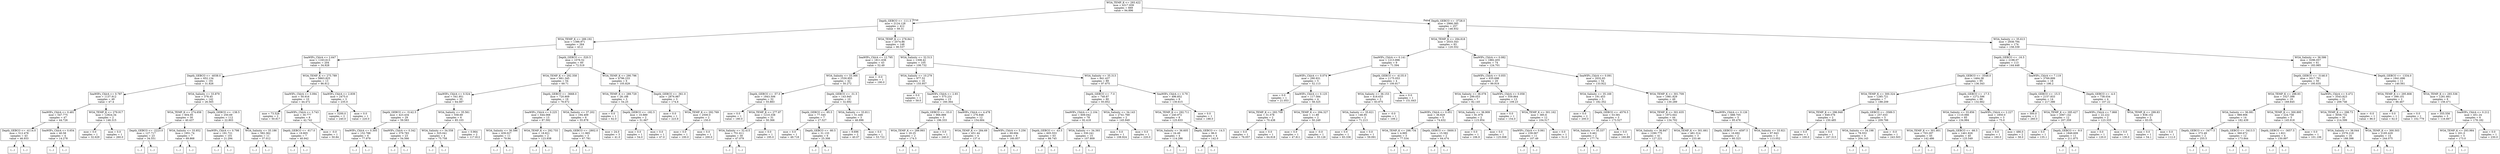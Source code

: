 digraph Tree {
node [shape=box] ;
0 [label="WOA_TEMP_K <= 293.422\nmse = 4317.939\nsamples = 669\nvalue = 94.896"] ;
1 [label="Depth_GEBCO <= -111.5\nmse = 2124.128\nsamples = 412\nvalue = 59.31"] ;
0 -> 1 [labeldistance=2.5, labelangle=45, headlabel="True"] ;
2 [label="WOA_TEMP_K <= 289.192\nmse = 1386.971\nsamples = 264\nvalue = 43.2"] ;
1 -> 2 ;
3 [label="SeaWIFs_ChlrA <= 2.647\nmse = 1163.613\nsamples = 204\nvalue = 34.928"] ;
2 -> 3 ;
4 [label="Depth_GEBCO <= -4038.0\nmse = 652.134\nsamples = 191\nvalue = 31.826"] ;
3 -> 4 ;
5 [label="SeaWIFs_ChlrA <= 0.787\nmse = 1137.912\nsamples = 49\nvalue = 47.4"] ;
4 -> 5 ;
6 [label="SeaWIFs_ChlrA <= 0.481\nmse = 547.775\nsamples = 47\nvalue = 44.726"] ;
5 -> 6 ;
7 [label="Depth_GEBCO <= -4114.0\nmse = 512.478\nsamples = 43\nvalue = 46.933"] ;
6 -> 7 ;
8 [label="(...)"] ;
7 -> 8 ;
87 [label="(...)"] ;
7 -> 87 ;
90 [label="SeaWIFs_ChlrA <= 0.654\nmse = 40.58\nsamples = 4\nvalue = 14.278"] ;
6 -> 90 ;
91 [label="(...)"] ;
90 -> 91 ;
96 [label="(...)"] ;
90 -> 96 ;
97 [label="WOA_TEMP_K <= 279.917\nmse = 12924.34\nsamples = 2\nvalue = 146.315"] ;
5 -> 97 ;
98 [label="mse = 0.0\nsamples = 1\nvalue = 32.629"] ;
97 -> 98 ;
99 [label="mse = 0.0\nsamples = 1\nvalue = 260.0"] ;
97 -> 99 ;
100 [label="WOA_Salinity <= 33.879\nmse = 378.45\nsamples = 142\nvalue = 26.565"] ;
4 -> 100 ;
101 [label="WOA_TEMP_K <= 274.658\nmse = 604.95\nsamples = 30\nvalue = 40.437"] ;
100 -> 101 ;
102 [label="Depth_GEBCO <= -2223.0\nmse = 127.717\nsamples = 23\nvalue = 34.551"] ;
101 -> 102 ;
103 [label="(...)"] ;
102 -> 103 ;
116 [label="(...)"] ;
102 -> 116 ;
143 [label="WOA_Salinity <= 33.852\nmse = 1951.74\nsamples = 7\nvalue = 69.868"] ;
101 -> 143 ;
144 [label="(...)"] ;
143 -> 144 ;
153 [label="(...)"] ;
143 -> 153 ;
156 [label="Depth_GEBCO <= -138.5\nmse = 250.69\nsamples = 112\nvalue = 22.803"] ;
100 -> 156 ;
157 [label="SeaWIFs_ChlrA <= 0.798\nmse = 191.721\nsamples = 101\nvalue = 21.294"] ;
156 -> 157 ;
158 [label="(...)"] ;
157 -> 158 ;
241 [label="(...)"] ;
157 -> 241 ;
294 [label="WOA_Salinity <= 35.186\nmse = 582.362\nsamples = 11\nvalue = 37.012"] ;
156 -> 294 ;
295 [label="(...)"] ;
294 -> 295 ;
302 [label="(...)"] ;
294 -> 302 ;
311 [label="WOA_TEMP_K <= 275.789\nmse = 6863.825\nsamples = 13\nvalue = 86.812"] ;
3 -> 311 ;
312 [label="SeaWIFs_ChlrA <= 3.094\nmse = 50.916\nsamples = 10\nvalue = 44.472"] ;
311 -> 312 ;
313 [label="mse = 73.528\nsamples = 2\nvalue = 50.817"] ;
312 -> 313 ;
314 [label="SeaWIFs_ChlrA <= 3.743\nmse = 30.777\nsamples = 8\nvalue = 42.742"] ;
312 -> 314 ;
315 [label="Depth_GEBCO <= -617.0\nmse = 19.805\nsamples = 7\nvalue = 40.942"] ;
314 -> 315 ;
316 [label="(...)"] ;
315 -> 316 ;
321 [label="(...)"] ;
315 -> 321 ;
324 [label="mse = -0.0\nsamples = 1\nvalue = 50.84"] ;
314 -> 324 ;
325 [label="SeaWIFs_ChlrA <= 2.839\nmse = 2475.0\nsamples = 3\nvalue = 235.0"] ;
311 -> 325 ;
326 [label="mse = 3200.0\nsamples = 2\nvalue = 240.0"] ;
325 -> 326 ;
327 [label="mse = 0.0\nsamples = 1\nvalue = 220.0"] ;
325 -> 327 ;
328 [label="Depth_GEBCO <= -520.5\nmse = 1076.52\nsamples = 60\nvalue = 72.519"] ;
2 -> 328 ;
329 [label="WOA_TEMP_K <= 292.358\nmse = 661.345\nsamples = 54\nvalue = 69.71"] ;
328 -> 329 ;
330 [label="SeaWIFs_ChlrA <= 0.524\nmse = 541.951\nsamples = 35\nvalue = 64.087"] ;
329 -> 330 ;
331 [label="Depth_GEBCO <= -5142.5\nmse = 423.434\nsamples = 29\nvalue = 59.583"] ;
330 -> 331 ;
332 [label="SeaWIFs_ChlrA <= 0.305\nmse = 152.788\nsamples = 6\nvalue = 77.979"] ;
331 -> 332 ;
333 [label="(...)"] ;
332 -> 333 ;
336 [label="(...)"] ;
332 -> 336 ;
337 [label="SeaWIFs_ChlrA <= 0.342\nmse = 379.783\nsamples = 23\nvalue = 54.566"] ;
331 -> 337 ;
338 [label="(...)"] ;
337 -> 338 ;
375 [label="(...)"] ;
337 -> 375 ;
380 [label="WOA_Salinity <= 35.561\nmse = 558.69\nsamples = 6\nvalue = 85.103"] ;
330 -> 380 ;
381 [label="WOA_Salinity <= 34.558\nmse = 325.041\nsamples = 4\nvalue = 75.758"] ;
380 -> 381 ;
382 [label="(...)"] ;
381 -> 382 ;
383 [label="(...)"] ;
381 -> 383 ;
384 [label="mse = 0.964\nsamples = 2\nvalue = 117.812"] ;
380 -> 384 ;
385 [label="Depth_GEBCO <= -3668.0\nmse = 720.909\nsamples = 19\nvalue = 78.672"] ;
329 -> 385 ;
386 [label="SeaWIFs_ChlrA <= 0.225\nmse = 644.068\nsamples = 13\nvalue = 87.592"] ;
385 -> 386 ;
387 [label="WOA_Salinity <= 36.586\nmse = 439.027\nsamples = 11\nvalue = 79.94"] ;
386 -> 387 ;
388 [label="(...)"] ;
387 -> 388 ;
401 [label="(...)"] ;
387 -> 401 ;
404 [label="WOA_TEMP_K <= 292.755\nmse = 18.821\nsamples = 2\nvalue = 123.938"] ;
386 -> 404 ;
405 [label="(...)"] ;
404 -> 405 ;
406 [label="(...)"] ;
404 -> 406 ;
407 [label="WOA_Salinity <= 37.202\nmse = 194.409\nsamples = 6\nvalue = 55.878"] ;
385 -> 407 ;
408 [label="Depth_GEBCO <= -2802.0\nmse = 11.965\nsamples = 3\nvalue = 67.781"] ;
407 -> 408 ;
409 [label="(...)"] ;
408 -> 409 ;
410 [label="(...)"] ;
408 -> 410 ;
411 [label="mse = 24.0\nsamples = 3\nvalue = 41.0"] ;
407 -> 411 ;
412 [label="WOA_TEMP_K <= 290.796\nmse = 4796.233\nsamples = 6\nvalue = 105.829"] ;
328 -> 412 ;
413 [label="WOA_TEMP_K <= 289.729\nmse = 28.188\nsamples = 3\nvalue = 54.25"] ;
412 -> 413 ;
414 [label="mse = 0.0\nsamples = 1\nvalue = 62.0"] ;
413 -> 414 ;
415 [label="Depth_GEBCO <= -182.5\nmse = 10.889\nsamples = 2\nvalue = 51.667"] ;
413 -> 415 ;
416 [label="mse = 0.0\nsamples = 1\nvalue = 54.0"] ;
415 -> 416 ;
417 [label="mse = 0.0\nsamples = 1\nvalue = 47.0"] ;
415 -> 417 ;
418 [label="Depth_GEBCO <= -361.0\nmse = 2876.987\nsamples = 3\nvalue = 174.6"] ;
412 -> 418 ;
419 [label="mse = 0.0\nsamples = 1\nvalue = 223.8"] ;
418 -> 419 ;
420 [label="WOA_TEMP_K <= 292.769\nmse = 2500.0\nsamples = 2\nvalue = 150.0"] ;
418 -> 420 ;
421 [label="mse = 0.0\nsamples = 1\nvalue = 100.0"] ;
420 -> 421 ;
422 [label="mse = 0.0\nsamples = 1\nvalue = 200.0"] ;
420 -> 422 ;
423 [label="WOA_TEMP_K <= 278.841\nmse = 2074.86\nsamples = 148\nvalue = 90.537"] ;
1 -> 423 ;
424 [label="SeaWIFs_ChlrA <= 12.795\nmse = 1811.638\nsamples = 43\nvalue = 52.49"] ;
423 -> 424 ;
425 [label="WOA_Salinity <= 33.366\nmse = 1530.955\nsamples = 42\nvalue = 50.272"] ;
424 -> 425 ;
426 [label="Depth_GEBCO <= -57.0\nmse = 1843.506\nsamples = 32\nvalue = 55.883"] ;
425 -> 426 ;
427 [label="mse = 0.0\nsamples = 1\nvalue = 180.0"] ;
426 -> 427 ;
428 [label="WOA_TEMP_K <= 277.87\nmse = 1210.338\nsamples = 31\nvalue = 50.366"] ;
426 -> 428 ;
429 [label="WOA_Salinity <= 32.415\nmse = 751.611\nsamples = 30\nvalue = 47.079"] ;
428 -> 429 ;
430 [label="(...)"] ;
429 -> 430 ;
435 [label="(...)"] ;
429 -> 435 ;
444 [label="mse = 0.0\nsamples = 1\nvalue = 195.0"] ;
428 -> 444 ;
445 [label="Depth_GEBCO <= -31.5\nmse = 143.945\nsamples = 10\nvalue = 32.692"] ;
425 -> 445 ;
446 [label="Depth_GEBCO <= -95.5\nmse = 77.545\nsamples = 7\nvalue = 27.527"] ;
445 -> 446 ;
447 [label="mse = 0.0\nsamples = 1\nvalue = 49.718"] ;
446 -> 447 ;
448 [label="Depth_GEBCO <= -80.5\nmse = 31.133\nsamples = 6\nvalue = 25.308"] ;
446 -> 448 ;
449 [label="(...)"] ;
448 -> 449 ;
452 [label="(...)"] ;
448 -> 452 ;
457 [label="WOA_Salinity <= 33.811\nmse = 51.446\nsamples = 3\nvalue = 46.896"] ;
445 -> 457 ;
458 [label="mse = 9.696\nsamples = 2\nvalue = 40.07"] ;
457 -> 458 ;
459 [label="mse = 0.0\nsamples = 1\nvalue = 53.722"] ;
457 -> 459 ;
460 [label="mse = -0.0\nsamples = 1\nvalue = 190.0"] ;
424 -> 460 ;
461 [label="WOA_Salinity <= 32.513\nmse = 1308.42\nsamples = 105\nvalue = 106.732"] ;
423 -> 461 ;
462 [label="WOA_Salinity <= 10.279\nmse = 977.52\nsamples = 16\nvalue = 155.957"] ;
461 -> 462 ;
463 [label="mse = 0.0\nsamples = 1\nvalue = 59.0"] ;
462 -> 463 ;
464 [label="SeaWIFs_ChlrA <= 2.93\nmse = 575.231\nsamples = 15\nvalue = 160.364"] ;
462 -> 464 ;
465 [label="Depth_GEBCO <= -33.0\nmse = 966.889\nsamples = 3\nvalue = 196.333"] ;
464 -> 465 ;
466 [label="WOA_TEMP_K <= 289.993\nmse = 20.25\nsamples = 2\nvalue = 174.5"] ;
465 -> 466 ;
467 [label="(...)"] ;
466 -> 467 ;
468 [label="(...)"] ;
466 -> 468 ;
469 [label="mse = 0.0\nsamples = 1\nvalue = 240.0"] ;
465 -> 469 ;
470 [label="SeaWIFs_ChlrA <= 4.478\nmse = 276.848\nsamples = 12\nvalue = 154.684"] ;
464 -> 470 ;
471 [label="WOA_TEMP_K <= 284.69\nmse = 451.44\nsamples = 4\nvalue = 137.4"] ;
470 -> 471 ;
472 [label="(...)"] ;
471 -> 472 ;
473 [label="(...)"] ;
471 -> 473 ;
478 [label="SeaWIFs_ChlrA <= 5.256\nmse = 69.694\nsamples = 8\nvalue = 160.857"] ;
470 -> 478 ;
479 [label="(...)"] ;
478 -> 479 ;
484 [label="(...)"] ;
478 -> 484 ;
491 [label="WOA_Salinity <= 35.313\nmse = 841.437\nsamples = 89\nvalue = 97.675"] ;
461 -> 491 ;
492 [label="Depth_GEBCO <= -7.0\nmse = 740.87\nsamples = 80\nvalue = 93.852"] ;
491 -> 492 ;
493 [label="SeaWIFs_ChlrA <= 2.104\nmse = 609.042\nsamples = 78\nvalue = 92.418"] ;
492 -> 493 ;
494 [label="Depth_GEBCO <= -43.5\nmse = 605.553\nsamples = 63\nvalue = 88.745"] ;
493 -> 494 ;
495 [label="(...)"] ;
494 -> 495 ;
552 [label="(...)"] ;
494 -> 552 ;
593 [label="WOA_Salinity <= 34.393\nmse = 330.241\nsamples = 15\nvalue = 107.809"] ;
493 -> 593 ;
594 [label="(...)"] ;
593 -> 594 ;
617 [label="(...)"] ;
593 -> 617 ;
620 [label="WOA_Salinity <= 34.143\nmse = 2741.769\nsamples = 2\nvalue = 145.949"] ;
492 -> 620 ;
621 [label="mse = 0.0\nsamples = 1\nvalue = 108.924"] ;
620 -> 621 ;
622 [label="mse = 0.0\nsamples = 1\nvalue = 220.0"] ;
620 -> 622 ;
623 [label="SeaWIFs_ChlrA <= 0.79\nmse = 496.852\nsamples = 9\nvalue = 130.615"] ;
491 -> 623 ;
624 [label="WOA_TEMP_K <= 292.711\nmse = 240.972\nsamples = 8\nvalue = 125.833"] ;
623 -> 624 ;
625 [label="WOA_Salinity <= 36.605\nmse = 24.49\nsamples = 4\nvalue = 114.286"] ;
624 -> 625 ;
626 [label="(...)"] ;
625 -> 626 ;
627 [label="(...)"] ;
625 -> 627 ;
628 [label="Depth_GEBCO <= -14.5\nmse = 96.0\nsamples = 4\nvalue = 142.0"] ;
624 -> 628 ;
629 [label="(...)"] ;
628 -> 629 ;
630 [label="(...)"] ;
628 -> 630 ;
631 [label="mse = 0.0\nsamples = 1\nvalue = 188.0"] ;
623 -> 631 ;
632 [label="Depth_GEBCO <= -3728.0\nmse = 2966.385\nsamples = 257\nvalue = 146.932"] ;
0 -> 632 [labeldistance=2.5, labelangle=-45, headlabel="False"] ;
633 [label="WOA_TEMP_K <= 294.818\nmse = 2033.343\nsamples = 83\nvalue = 120.552"] ;
632 -> 633 ;
634 [label="SeaWIFs_ChlrA <= 0.141\nmse = 1213.896\nsamples = 9\nvalue = 71.594"] ;
633 -> 634 ;
635 [label="SeaWIFs_ChlrA <= 0.074\nmse = 290.931\nsamples = 5\nvalue = 52.113"] ;
634 -> 635 ;
636 [label="mse = 0.0\nsamples = 1\nvalue = 21.053"] ;
635 -> 636 ;
637 [label="SeaWIFs_ChlrA <= 0.125\nmse = 117.584\nsamples = 4\nvalue = 58.325"] ;
635 -> 637 ;
638 [label="WOA_TEMP_K <= 293.709\nmse = 31.578\nsamples = 2\nvalue = 70.438"] ;
637 -> 638 ;
639 [label="mse = 0.0\nsamples = 1\nvalue = 76.057"] ;
638 -> 639 ;
640 [label="mse = 0.0\nsamples = 1\nvalue = 64.818"] ;
638 -> 640 ;
641 [label="WOA_TEMP_K <= 294.327\nmse = 11.89\nsamples = 2\nvalue = 50.249"] ;
637 -> 641 ;
642 [label="mse = 0.0\nsamples = 1\nvalue = 47.811"] ;
641 -> 642 ;
643 [label="mse = -0.0\nsamples = 1\nvalue = 55.126"] ;
641 -> 643 ;
644 [label="Depth_GEBCO <= -4135.0\nmse = 1175.053\nsamples = 4\nvalue = 100.817"] ;
634 -> 644 ;
645 [label="WOA_Salinity <= 36.153\nmse = 418.633\nsamples = 3\nvalue = 83.875"] ;
644 -> 645 ;
646 [label="WOA_Salinity <= 35.621\nmse = 146.95\nsamples = 2\nvalue = 71.213"] ;
645 -> 646 ;
647 [label="mse = 0.0\nsamples = 1\nvalue = 83.336"] ;
646 -> 647 ;
648 [label="mse = 0.0\nsamples = 1\nvalue = 59.091"] ;
646 -> 648 ;
649 [label="mse = -0.0\nsamples = 1\nvalue = 109.2"] ;
645 -> 649 ;
650 [label="mse = 0.0\nsamples = 1\nvalue = 151.643"] ;
644 -> 650 ;
651 [label="SeaWIFs_ChlrA <= 0.082\nmse = 1882.455\nsamples = 74\nvalue = 124.701"] ;
633 -> 651 ;
652 [label="SeaWIFs_ChlrA <= 0.055\nmse = 635.698\nsamples = 20\nvalue = 99.919"] ;
651 -> 652 ;
653 [label="WOA_Salinity <= 36.078\nmse = 299.053\nsamples = 7\nvalue = 82.145"] ;
652 -> 653 ;
654 [label="SeaWIFs_ChlrA <= 0.051\nmse = 36.829\nsamples = 5\nvalue = 74.632"] ;
653 -> 654 ;
655 [label="WOA_TEMP_K <= 298.734\nmse = 4.995\nsamples = 3\nvalue = 77.534"] ;
654 -> 655 ;
656 [label="(...)"] ;
655 -> 656 ;
657 [label="(...)"] ;
655 -> 657 ;
658 [label="Depth_GEBCO <= -5600.5\nmse = 15.582\nsamples = 2\nvalue = 64.474"] ;
654 -> 658 ;
659 [label="(...)"] ;
658 -> 659 ;
660 [label="(...)"] ;
658 -> 660 ;
661 [label="WOA_Salinity <= 36.909\nmse = 81.976\nsamples = 2\nvalue = 115.954"] ;
653 -> 661 ;
662 [label="mse = 0.0\nsamples = 1\nvalue = 106.9"] ;
661 -> 662 ;
663 [label="mse = 0.0\nsamples = 1\nvalue = 125.008"] ;
661 -> 663 ;
664 [label="SeaWIFs_ChlrA <= 0.058\nmse = 559.864\nsamples = 13\nvalue = 109.23"] ;
652 -> 664 ;
665 [label="mse = 0.0\nsamples = 1\nvalue = 154.0"] ;
664 -> 665 ;
666 [label="WOA_TEMP_K <= 301.162\nmse = 385.6\nsamples = 12\nvalue = 104.517"] ;
664 -> 666 ;
667 [label="SeaWIFs_ChlrA <= 0.061\nmse = 239.067\nsamples = 11\nvalue = 107.49"] ;
666 -> 667 ;
668 [label="(...)"] ;
667 -> 668 ;
669 [label="(...)"] ;
667 -> 669 ;
688 [label="mse = 0.0\nsamples = 1\nvalue = 51.0"] ;
666 -> 688 ;
689 [label="SeaWIFs_ChlrA <= 0.091\nmse = 2032.83\nsamples = 54\nvalue = 133.922"] ;
651 -> 689 ;
690 [label="WOA_Salinity <= 35.169\nmse = 191.453\nsamples = 5\nvalue = 182.352"] ;
689 -> 690 ;
691 [label="mse = 0.0\nsamples = 2\nvalue = 200.0"] ;
690 -> 691 ;
692 [label="Depth_GEBCO <= -4576.5\nmse = 53.581\nsamples = 3\nvalue = 173.527"] ;
690 -> 692 ;
693 [label="WOA_Salinity <= 35.337\nmse = 0.461\nsamples = 2\nvalue = 177.74"] ;
692 -> 693 ;
694 [label="(...)"] ;
693 -> 694 ;
695 [label="(...)"] ;
693 -> 695 ;
696 [label="mse = 0.0\nsamples = 1\nvalue = 160.89"] ;
692 -> 696 ;
697 [label="WOA_TEMP_K <= 301.709\nmse = 1981.829\nsamples = 49\nvalue = 130.289"] ;
689 -> 697 ;
698 [label="WOA_TEMP_K <= 301.635\nmse = 1972.641\nsamples = 44\nvalue = 134.702"] ;
697 -> 698 ;
699 [label="WOA_Salinity <= 36.847\nmse = 1290.775\nsamples = 41\nvalue = 127.221"] ;
698 -> 699 ;
700 [label="(...)"] ;
699 -> 700 ;
779 [label="(...)"] ;
699 -> 779 ;
780 [label="WOA_TEMP_K <= 301.661\nmse = 481.314\nsamples = 3\nvalue = 233.46"] ;
698 -> 780 ;
781 [label="(...)"] ;
780 -> 781 ;
782 [label="(...)"] ;
780 -> 782 ;
785 [label="SeaWIFs_ChlrA <= 0.126\nmse = 688.705\nsamples = 5\nvalue = 95.476"] ;
697 -> 785 ;
786 [label="Depth_GEBCO <= -4597.5\nmse = 16.692\nsamples = 2\nvalue = 60.323"] ;
785 -> 786 ;
787 [label="(...)"] ;
786 -> 787 ;
788 [label="(...)"] ;
786 -> 788 ;
789 [label="WOA_Salinity <= 33.921\nmse = 97.943\nsamples = 3\nvalue = 113.052"] ;
785 -> 789 ;
790 [label="(...)"] ;
789 -> 790 ;
791 [label="(...)"] ;
789 -> 791 ;
794 [label="WOA_Salinity <= 35.613\nmse = 2938.794\nsamples = 174\nvalue = 158.339"] ;
632 -> 794 ;
795 [label="Depth_GEBCO <= -16.5\nmse = 2196.07\nsamples = 113\nvalue = 144.448"] ;
794 -> 795 ;
796 [label="Depth_GEBCO <= -3548.0\nmse = 1464.38\nsamples = 95\nvalue = 136.343"] ;
795 -> 796 ;
797 [label="WOA_TEMP_K <= 300.324\nmse = 1285.721\nsamples = 7\nvalue = 188.209"] ;
796 -> 797 ;
798 [label="WOA_TEMP_K <= 296.948\nmse = 849.576\nsamples = 2\nvalue = 150.485"] ;
797 -> 798 ;
799 [label="mse = 0.0\nsamples = 1\nvalue = 100.0"] ;
798 -> 799 ;
800 [label="mse = 0.0\nsamples = 1\nvalue = 167.313"] ;
798 -> 800 ;
801 [label="Depth_GEBCO <= -3589.5\nmse = 257.033\nsamples = 5\nvalue = 209.766"] ;
797 -> 801 ;
802 [label="WOA_Salinity <= 34.198\nmse = 78.553\nsamples = 4\nvalue = 204.143"] ;
801 -> 802 ;
803 [label="(...)"] ;
802 -> 803 ;
806 [label="(...)"] ;
802 -> 806 ;
809 [label="mse = -0.0\nsamples = 1\nvalue = 243.503"] ;
801 -> 809 ;
810 [label="Depth_GEBCO <= -17.5\nmse = 1272.596\nsamples = 88\nvalue = 132.662"] ;
796 -> 810 ;
811 [label="WOA_Salinity <= 33.856\nmse = 1110.066\nsamples = 85\nvalue = 134.984"] ;
810 -> 811 ;
812 [label="WOA_TEMP_K <= 301.801\nmse = 703.297\nsamples = 45\nvalue = 142.486"] ;
811 -> 812 ;
813 [label="(...)"] ;
812 -> 813 ;
874 [label="(...)"] ;
812 -> 874 ;
877 [label="Depth_GEBCO <= -66.5\nmse = 1461.826\nsamples = 40\nvalue = 125.549"] ;
811 -> 877 ;
878 [label="(...)"] ;
877 -> 878 ;
929 [label="(...)"] ;
877 -> 929 ;
950 [label="SeaWIFs_ChlrA <= 2.227\nmse = 1850.0\nsamples = 3\nvalue = 75.0"] ;
810 -> 950 ;
951 [label="mse = 0.0\nsamples = 1\nvalue = 160.0"] ;
950 -> 951 ;
952 [label="mse = 486.0\nsamples = 2\nvalue = 58.0"] ;
950 -> 952 ;
953 [label="SeaWIFs_ChlrA <= 7.119\nmse = 3769.899\nsamples = 18\nvalue = 196.2"] ;
795 -> 953 ;
954 [label="Depth_GEBCO <= -15.5\nmse = 2157.833\nsamples = 14\nvalue = 217.386"] ;
953 -> 954 ;
955 [label="mse = 300.0\nsamples = 2\nvalue = 260.0"] ;
954 -> 955 ;
956 [label="WOA_TEMP_K <= 295.427\nmse = 2067.142\nsamples = 12\nvalue = 207.359"] ;
954 -> 956 ;
957 [label="mse = 0.0\nsamples = 1\nvalue = 135.1"] ;
956 -> 957 ;
958 [label="Depth_GEBCO <= -9.0\nmse = 1849.609\nsamples = 11\nvalue = 211.875"] ;
956 -> 958 ;
959 [label="(...)"] ;
958 -> 959 ;
964 [label="(...)"] ;
958 -> 964 ;
969 [label="Depth_GEBCO <= -4.0\nmse = 738.034\nsamples = 4\nvalue = 107.22"] ;
953 -> 969 ;
970 [label="SeaWIFs_ChlrA <= 7.868\nmse = 22.222\nsamples = 2\nvalue = 123.333"] ;
969 -> 970 ;
971 [label="mse = 0.0\nsamples = 1\nvalue = 120.0"] ;
970 -> 971 ;
972 [label="mse = 0.0\nsamples = 1\nvalue = 130.0"] ;
970 -> 972 ;
973 [label="WOA_TEMP_K <= 299.83\nmse = 838.102\nsamples = 2\nvalue = 83.05"] ;
969 -> 973 ;
974 [label="mse = 0.0\nsamples = 1\nvalue = 54.1"] ;
973 -> 974 ;
975 [label="mse = 0.0\nsamples = 1\nvalue = 112.0"] ;
973 -> 975 ;
976 [label="WOA_Salinity <= 36.586\nmse = 3296.057\nsamples = 61\nvalue = 183.985"] ;
794 -> 976 ;
977 [label="Depth_GEBCO <= -3146.0\nmse = 3017.791\nsamples = 50\nvalue = 195.635"] ;
976 -> 977 ;
978 [label="WOA_TEMP_K <= 298.93\nmse = 1027.398\nsamples = 19\nvalue = 169.845"] ;
977 -> 978 ;
979 [label="WOA_Salinity <= 36.081\nmse = 989.906\nsamples = 14\nvalue = 182.439"] ;
978 -> 979 ;
980 [label="Depth_GEBCO <= -3477.5\nmse = 372.49\nsamples = 2\nvalue = 255.5"] ;
979 -> 980 ;
981 [label="(...)"] ;
980 -> 981 ;
982 [label="(...)"] ;
980 -> 982 ;
983 [label="Depth_GEBCO <= -3413.5\nmse = 360.672\nsamples = 12\nvalue = 173.844"] ;
979 -> 983 ;
984 [label="(...)"] ;
983 -> 984 ;
991 [label="(...)"] ;
983 -> 991 ;
998 [label="WOA_TEMP_K <= 300.895\nmse = 224.758\nsamples = 5\nvalue = 145.918"] ;
978 -> 998 ;
999 [label="Depth_GEBCO <= -3657.5\nmse = 1.821\nsamples = 4\nvalue = 150.897"] ;
998 -> 999 ;
1000 [label="(...)"] ;
999 -> 1000 ;
1001 [label="(...)"] ;
999 -> 1001 ;
1004 [label="mse = 0.0\nsamples = 1\nvalue = 101.106"] ;
998 -> 1004 ;
1005 [label="SeaWIFs_ChlrA <= 0.472\nmse = 3543.823\nsamples = 31\nvalue = 209.746"] ;
977 -> 1005 ;
1006 [label="WOA_TEMP_K <= 298.73\nmse = 3058.732\nsamples = 30\nvalue = 214.599"] ;
1005 -> 1006 ;
1007 [label="WOA_Salinity <= 36.044\nmse = 2376.218\nsamples = 16\nvalue = 188.398"] ;
1006 -> 1007 ;
1008 [label="(...)"] ;
1007 -> 1008 ;
1009 [label="(...)"] ;
1007 -> 1009 ;
1026 [label="WOA_TEMP_K <= 300.503\nmse = 2185.429\nsamples = 14\nvalue = 244.075"] ;
1006 -> 1026 ;
1027 [label="(...)"] ;
1026 -> 1027 ;
1038 [label="(...)"] ;
1026 -> 1038 ;
1041 [label="mse = -0.0\nsamples = 1\nvalue = 86.0"] ;
1005 -> 1041 ;
1042 [label="Depth_GEBCO <= -1334.0\nmse = 1941.696\nsamples = 11\nvalue = 140.561"] ;
976 -> 1042 ;
1043 [label="WOA_TEMP_K <= 295.808\nmse = 399.101\nsamples = 2\nvalue = 86.467"] ;
1042 -> 1043 ;
1044 [label="mse = 0.0\nsamples = 1\nvalue = 62.0"] ;
1043 -> 1044 ;
1045 [label="mse = 0.0\nsamples = 1\nvalue = 102.779"] ;
1043 -> 1045 ;
1046 [label="WOA_TEMP_K <= 293.536\nmse = 1281.661\nsamples = 9\nvalue = 156.471"] ;
1042 -> 1046 ;
1047 [label="mse = 355.556\nsamples = 3\nvalue = 116.667"] ;
1046 -> 1047 ;
1048 [label="SeaWIFs_ChlrA <= 0.212\nmse = 451.24\nsamples = 6\nvalue = 178.182"] ;
1046 -> 1048 ;
1049 [label="WOA_TEMP_K <= 293.984\nmse = 201.0\nsamples = 5\nvalue = 173.0"] ;
1048 -> 1049 ;
1050 [label="(...)"] ;
1049 -> 1050 ;
1051 [label="(...)"] ;
1049 -> 1051 ;
1052 [label="mse = 0.0\nsamples = 1\nvalue = 230.0"] ;
1048 -> 1052 ;
}
